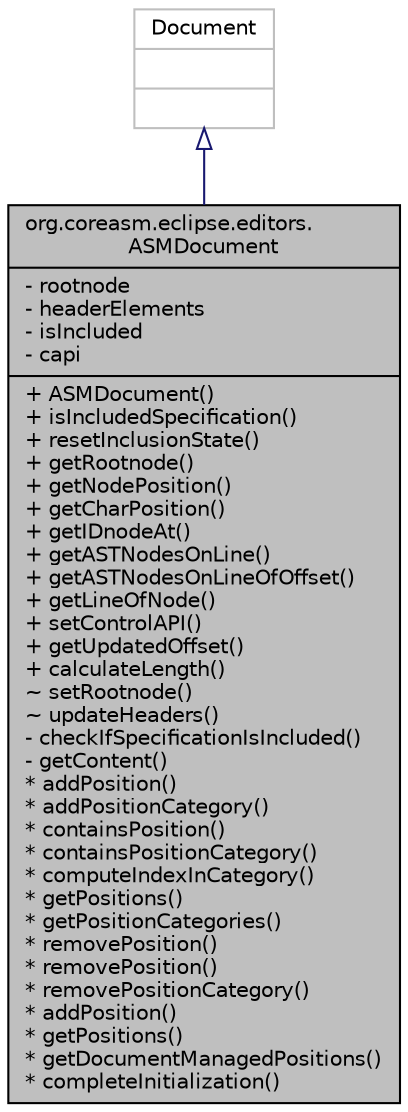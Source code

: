 digraph "org.coreasm.eclipse.editors.ASMDocument"
{
  bgcolor="transparent";
  edge [fontname="Helvetica",fontsize="10",labelfontname="Helvetica",labelfontsize="10"];
  node [fontname="Helvetica",fontsize="10",shape=record];
  Node1 [label="{org.coreasm.eclipse.editors.\lASMDocument\n|- rootnode\l- headerElements\l- isIncluded\l- capi\l|+ ASMDocument()\l+ isIncludedSpecification()\l+ resetInclusionState()\l+ getRootnode()\l+ getNodePosition()\l+ getCharPosition()\l+ getIDnodeAt()\l+ getASTNodesOnLine()\l+ getASTNodesOnLineOfOffset()\l+ getLineOfNode()\l+ setControlAPI()\l+ getUpdatedOffset()\l+ calculateLength()\l~ setRootnode()\l~ updateHeaders()\l- checkIfSpecificationIsIncluded()\l- getContent()\l* addPosition()\l* addPositionCategory()\l* containsPosition()\l* containsPositionCategory()\l* computeIndexInCategory()\l* getPositions()\l* getPositionCategories()\l* removePosition()\l* removePosition()\l* removePositionCategory()\l* addPosition()\l* getPositions()\l* getDocumentManagedPositions()\l* completeInitialization()\l}",height=0.2,width=0.4,color="black", fillcolor="grey75", style="filled" fontcolor="black"];
  Node2 -> Node1 [dir="back",color="midnightblue",fontsize="10",style="solid",arrowtail="onormal",fontname="Helvetica"];
  Node2 [label="{Document\n||}",height=0.2,width=0.4,color="grey75"];
}
